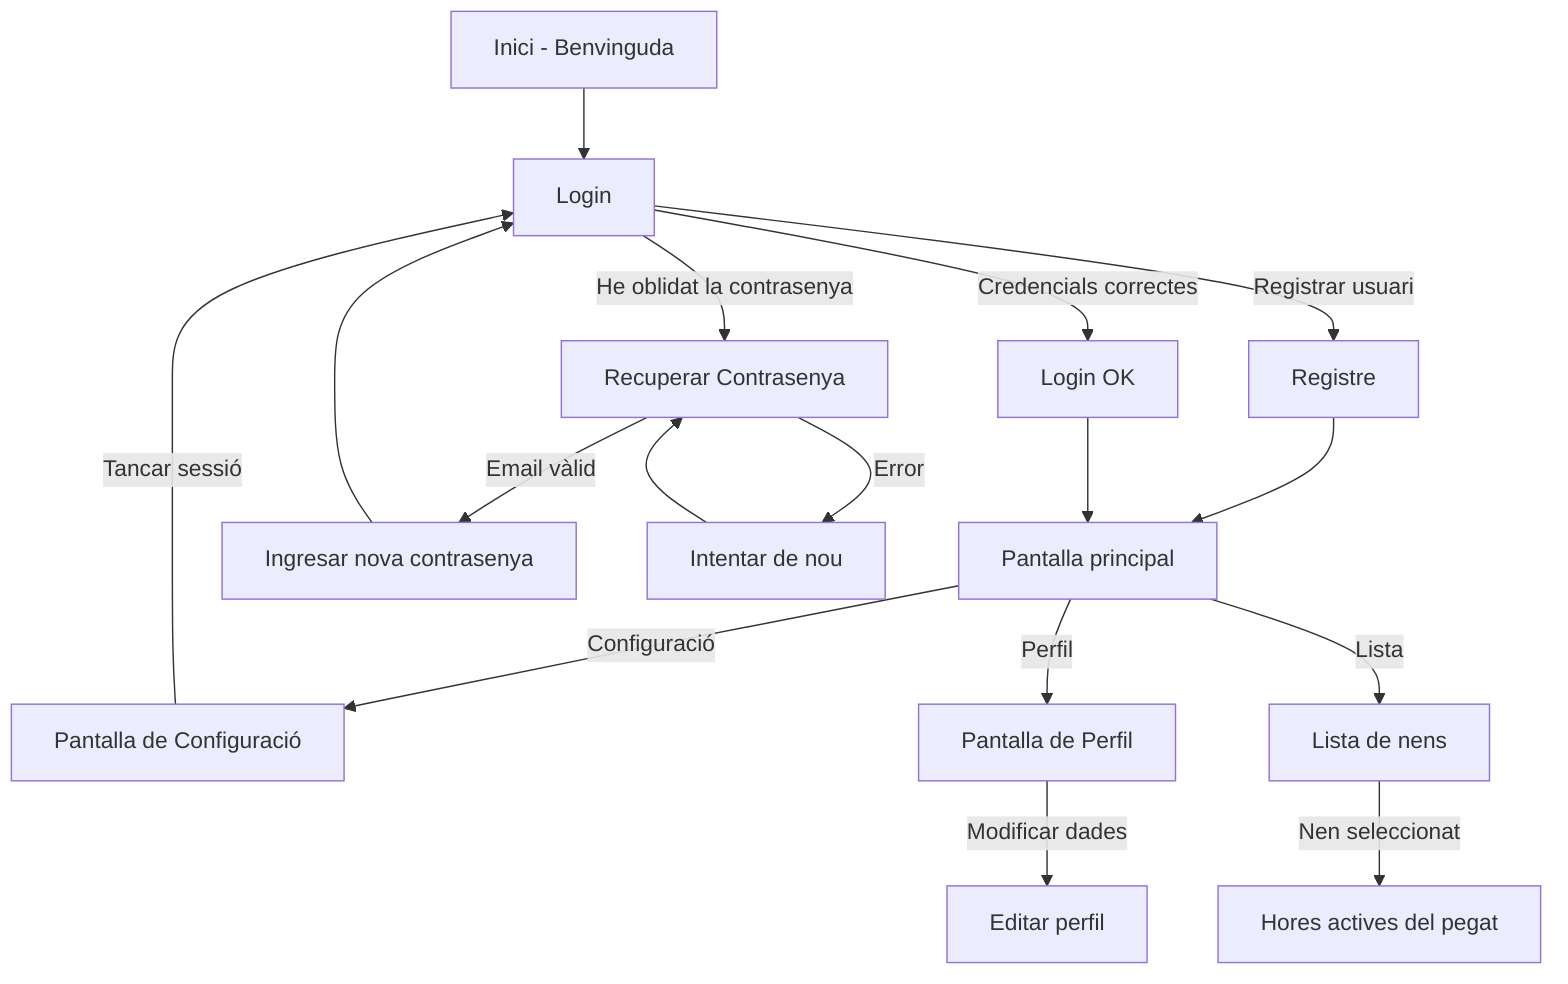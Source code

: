 flowchart TD;
    A["Inici - Benvinguda"] --> B["Login"];
    B -->|Registrar usuari| C["Registre"];
    C --> E["Pantalla principal"];
    B -->|Credencials correctes| D["Login OK "];

    
    D --> E["Pantalla principal"];
    E -->|Configuració| G["Pantalla de Configuració"];
    G -->|Tancar sessió|B
    E -->|Perfil| F["Pantalla de Perfil"];
    F -->|Modificar dades|L["Editar perfil"];
    E -->|Lista|J["Lista de nens"];
    J -->|Nen seleccionat|K["Hores actives del pegat"];
    
    B -->|He oblidat la contrasenya| H["Recuperar Contrasenya"];
    H -->|Email vàlid| I["Ingresar nova contrasenya"] --> B;
    H -->|Error| H1["Intentar de nou"] --> H;